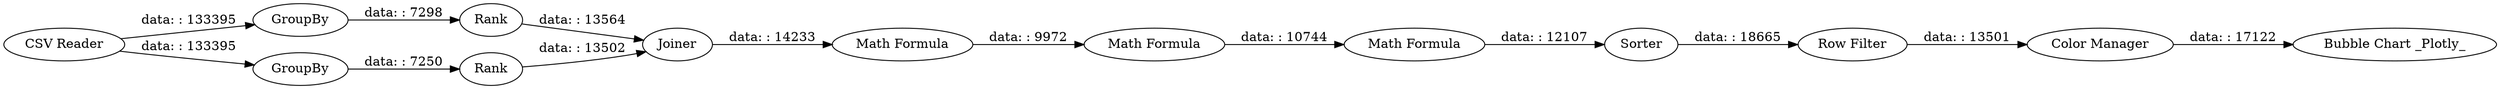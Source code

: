 digraph {
	"-8654164959066721441_4" [label=Rank]
	"-8654164959066721441_3" [label=GroupBy]
	"-8654164959066721441_2" [label=Rank]
	"-8654164959066721441_16" [label="Row Filter"]
	"-8654164959066721441_19" [label="Math Formula"]
	"-8654164959066721441_5" [label=GroupBy]
	"-8654164959066721441_20" [label="Math Formula"]
	"-8654164959066721441_1" [label="CSV Reader"]
	"-8654164959066721441_10" [label=Joiner]
	"-8654164959066721441_13" [label="Math Formula"]
	"-8654164959066721441_18" [label="Bubble Chart _Plotly_"]
	"-8654164959066721441_15" [label="Color Manager"]
	"-8654164959066721441_17" [label=Sorter]
	"-8654164959066721441_2" -> "-8654164959066721441_10" [label="data: : 13564"]
	"-8654164959066721441_15" -> "-8654164959066721441_18" [label="data: : 17122"]
	"-8654164959066721441_13" -> "-8654164959066721441_19" [label="data: : 9972"]
	"-8654164959066721441_3" -> "-8654164959066721441_2" [label="data: : 7298"]
	"-8654164959066721441_16" -> "-8654164959066721441_15" [label="data: : 13501"]
	"-8654164959066721441_4" -> "-8654164959066721441_10" [label="data: : 13502"]
	"-8654164959066721441_19" -> "-8654164959066721441_20" [label="data: : 10744"]
	"-8654164959066721441_1" -> "-8654164959066721441_3" [label="data: : 133395"]
	"-8654164959066721441_10" -> "-8654164959066721441_13" [label="data: : 14233"]
	"-8654164959066721441_20" -> "-8654164959066721441_17" [label="data: : 12107"]
	"-8654164959066721441_1" -> "-8654164959066721441_5" [label="data: : 133395"]
	"-8654164959066721441_5" -> "-8654164959066721441_4" [label="data: : 7250"]
	"-8654164959066721441_17" -> "-8654164959066721441_16" [label="data: : 18665"]
	rankdir=LR
}
